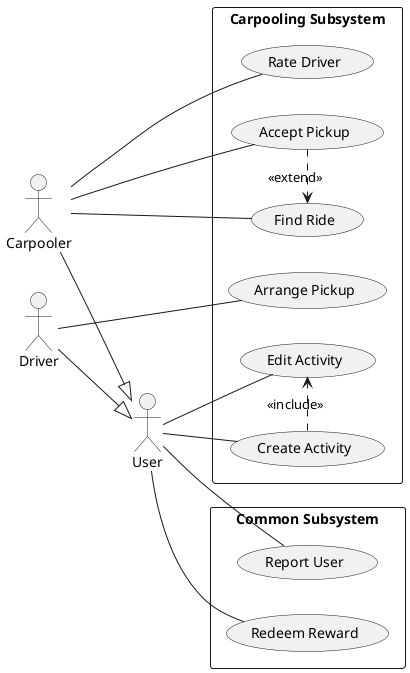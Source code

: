 @startuml

actor "User"
actor "Driver"
actor "Carpooler"

"Carpooler" --|> "User"
"Driver" --|> "User"

left to right direction

rectangle "Carpooling Subsystem" {
    usecase "Create Activity"
    usecase "Edit Activity"
    usecase "Find Ride"
    usecase "Arrange Pickup"
    usecase "Accept Pickup"
    usecase "Rate Driver"
}

rectangle "Common Subsystem" {
    usecase "Redeem Reward"
    usecase "Report User"
}

"User" -- "Redeem Reward"
"User" -- "Report User"

"User" -- "Create Activity"
"User" -- "Edit Activity"

"Driver" -- "Arrange Pickup"

"Carpooler" -- "Find Ride"
"Carpooler" -- "Accept Pickup"
"Carpooler" -- "Rate Driver"

"Create Activity" .> "Edit Activity": <<include>>
"Accept Pickup" .> "Find Ride": <<extend>>

@enduml
